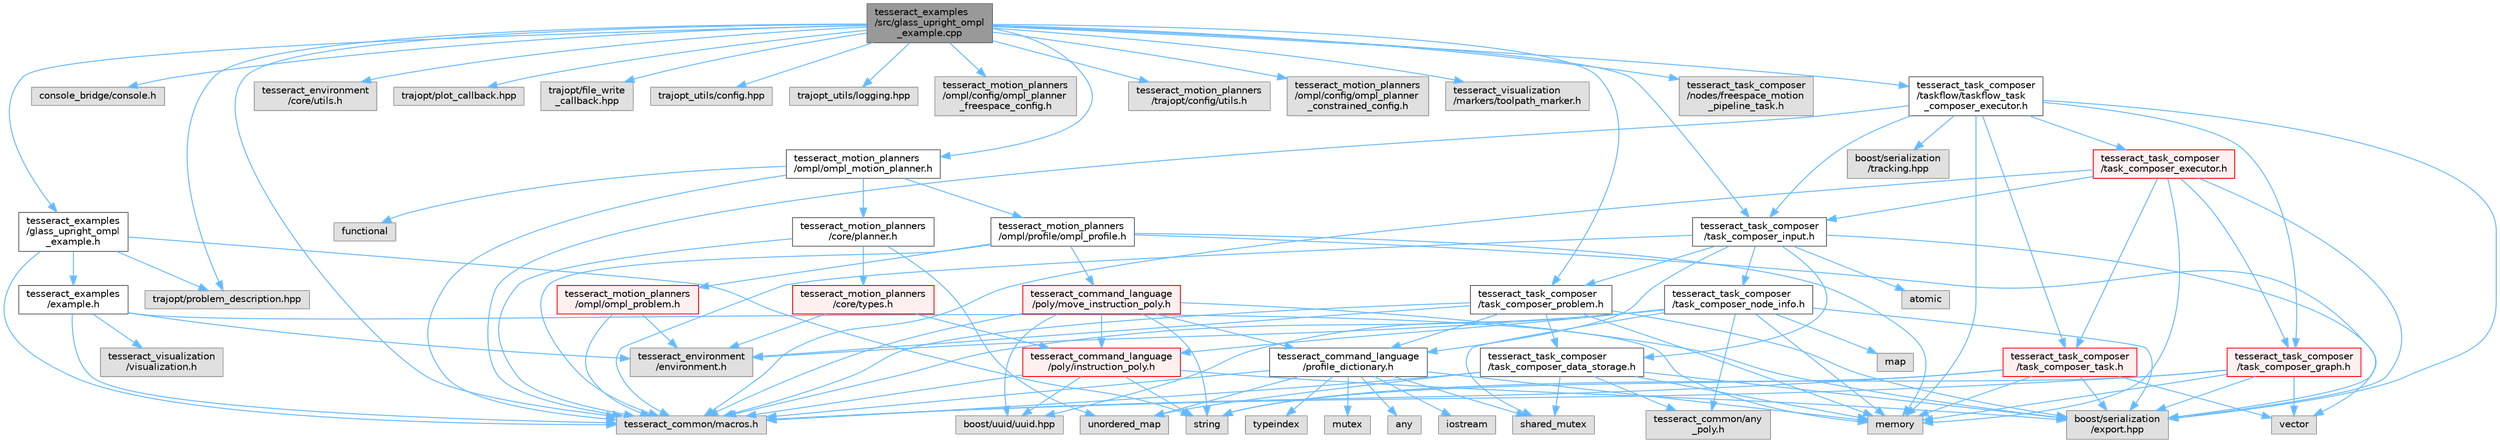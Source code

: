 digraph "tesseract_examples/src/glass_upright_ompl_example.cpp"
{
 // LATEX_PDF_SIZE
  bgcolor="transparent";
  edge [fontname=Helvetica,fontsize=10,labelfontname=Helvetica,labelfontsize=10];
  node [fontname=Helvetica,fontsize=10,shape=box,height=0.2,width=0.4];
  Node1 [label="tesseract_examples\l/src/glass_upright_ompl\l_example.cpp",height=0.2,width=0.4,color="gray40", fillcolor="grey60", style="filled", fontcolor="black",tooltip="Glass upright OMPL example implementation."];
  Node1 -> Node2 [color="steelblue1",style="solid"];
  Node2 [label="tesseract_common/macros.h",height=0.2,width=0.4,color="grey60", fillcolor="#E0E0E0", style="filled",tooltip=" "];
  Node1 -> Node3 [color="steelblue1",style="solid"];
  Node3 [label="console_bridge/console.h",height=0.2,width=0.4,color="grey60", fillcolor="#E0E0E0", style="filled",tooltip=" "];
  Node1 -> Node4 [color="steelblue1",style="solid"];
  Node4 [label="tesseract_examples\l/glass_upright_ompl\l_example.h",height=0.2,width=0.4,color="grey40", fillcolor="white", style="filled",URL="$de/db3/glass__upright__ompl__example_8h.html",tooltip="An example of a robot with fixed orientation but free to move in cartesian space."];
  Node4 -> Node2 [color="steelblue1",style="solid"];
  Node4 -> Node5 [color="steelblue1",style="solid"];
  Node5 [label="trajopt/problem_description.hpp",height=0.2,width=0.4,color="grey60", fillcolor="#E0E0E0", style="filled",tooltip=" "];
  Node4 -> Node6 [color="steelblue1",style="solid"];
  Node6 [label="string",height=0.2,width=0.4,color="grey60", fillcolor="#E0E0E0", style="filled",tooltip=" "];
  Node4 -> Node7 [color="steelblue1",style="solid"];
  Node7 [label="tesseract_examples\l/example.h",height=0.2,width=0.4,color="grey40", fillcolor="white", style="filled",URL="$df/d24/example_8h.html",tooltip=" "];
  Node7 -> Node2 [color="steelblue1",style="solid"];
  Node7 -> Node8 [color="steelblue1",style="solid"];
  Node8 [label="memory",height=0.2,width=0.4,color="grey60", fillcolor="#E0E0E0", style="filled",tooltip=" "];
  Node7 -> Node9 [color="steelblue1",style="solid"];
  Node9 [label="tesseract_environment\l/environment.h",height=0.2,width=0.4,color="grey60", fillcolor="#E0E0E0", style="filled",tooltip=" "];
  Node7 -> Node10 [color="steelblue1",style="solid"];
  Node10 [label="tesseract_visualization\l/visualization.h",height=0.2,width=0.4,color="grey60", fillcolor="#E0E0E0", style="filled",tooltip=" "];
  Node1 -> Node11 [color="steelblue1",style="solid"];
  Node11 [label="tesseract_environment\l/core/utils.h",height=0.2,width=0.4,color="grey60", fillcolor="#E0E0E0", style="filled",tooltip=" "];
  Node1 -> Node12 [color="steelblue1",style="solid"];
  Node12 [label="trajopt/plot_callback.hpp",height=0.2,width=0.4,color="grey60", fillcolor="#E0E0E0", style="filled",tooltip=" "];
  Node1 -> Node13 [color="steelblue1",style="solid"];
  Node13 [label="trajopt/file_write\l_callback.hpp",height=0.2,width=0.4,color="grey60", fillcolor="#E0E0E0", style="filled",tooltip=" "];
  Node1 -> Node5 [color="steelblue1",style="solid"];
  Node1 -> Node14 [color="steelblue1",style="solid"];
  Node14 [label="trajopt_utils/config.hpp",height=0.2,width=0.4,color="grey60", fillcolor="#E0E0E0", style="filled",tooltip=" "];
  Node1 -> Node15 [color="steelblue1",style="solid"];
  Node15 [label="trajopt_utils/logging.hpp",height=0.2,width=0.4,color="grey60", fillcolor="#E0E0E0", style="filled",tooltip=" "];
  Node1 -> Node16 [color="steelblue1",style="solid"];
  Node16 [label="tesseract_motion_planners\l/ompl/config/ompl_planner\l_freespace_config.h",height=0.2,width=0.4,color="grey60", fillcolor="#E0E0E0", style="filled",tooltip=" "];
  Node1 -> Node17 [color="steelblue1",style="solid"];
  Node17 [label="tesseract_motion_planners\l/ompl/ompl_motion_planner.h",height=0.2,width=0.4,color="grey40", fillcolor="white", style="filled",URL="$d2/dec/ompl__motion__planner_8h.html",tooltip="Tesseract OMPL motion planner."];
  Node17 -> Node2 [color="steelblue1",style="solid"];
  Node17 -> Node18 [color="steelblue1",style="solid"];
  Node18 [label="functional",height=0.2,width=0.4,color="grey60", fillcolor="#E0E0E0", style="filled",tooltip=" "];
  Node17 -> Node19 [color="steelblue1",style="solid"];
  Node19 [label="tesseract_motion_planners\l/core/planner.h",height=0.2,width=0.4,color="grey40", fillcolor="white", style="filled",URL="$d7/d8c/planner_8h.html",tooltip="Planner Interface Class."];
  Node19 -> Node2 [color="steelblue1",style="solid"];
  Node19 -> Node20 [color="steelblue1",style="solid"];
  Node20 [label="unordered_map",height=0.2,width=0.4,color="grey60", fillcolor="#E0E0E0", style="filled",tooltip=" "];
  Node19 -> Node21 [color="steelblue1",style="solid"];
  Node21 [label="tesseract_motion_planners\l/core/types.h",height=0.2,width=0.4,color="red", fillcolor="#FFF0F0", style="filled",URL="$d1/d6d/tesseract__motion__planners_2core_2include_2tesseract__motion__planners_2core_2types_8h.html",tooltip=" "];
  Node21 -> Node9 [color="steelblue1",style="solid"];
  Node21 -> Node23 [color="steelblue1",style="solid"];
  Node23 [label="tesseract_command_language\l/poly/instruction_poly.h",height=0.2,width=0.4,color="red", fillcolor="#FFF0F0", style="filled",URL="$d1/db1/instruction__poly_8h.html",tooltip=" "];
  Node23 -> Node2 [color="steelblue1",style="solid"];
  Node23 -> Node6 [color="steelblue1",style="solid"];
  Node23 -> Node25 [color="steelblue1",style="solid"];
  Node25 [label="boost/serialization\l/export.hpp",height=0.2,width=0.4,color="grey60", fillcolor="#E0E0E0", style="filled",tooltip=" "];
  Node23 -> Node27 [color="steelblue1",style="solid"];
  Node27 [label="boost/uuid/uuid.hpp",height=0.2,width=0.4,color="grey60", fillcolor="#E0E0E0", style="filled",tooltip=" "];
  Node17 -> Node47 [color="steelblue1",style="solid"];
  Node47 [label="tesseract_motion_planners\l/ompl/profile/ompl_profile.h",height=0.2,width=0.4,color="grey40", fillcolor="white", style="filled",URL="$d5/d9f/ompl__profile_8h.html",tooltip="Tesseract OMPL profile."];
  Node47 -> Node2 [color="steelblue1",style="solid"];
  Node47 -> Node33 [color="steelblue1",style="solid"];
  Node33 [label="vector",height=0.2,width=0.4,color="grey60", fillcolor="#E0E0E0", style="filled",tooltip=" "];
  Node47 -> Node8 [color="steelblue1",style="solid"];
  Node47 -> Node34 [color="steelblue1",style="solid"];
  Node34 [label="tesseract_command_language\l/poly/move_instruction_poly.h",height=0.2,width=0.4,color="red", fillcolor="#FFF0F0", style="filled",URL="$dc/df1/move__instruction__poly_8h.html",tooltip="The move instruction interface."];
  Node34 -> Node2 [color="steelblue1",style="solid"];
  Node34 -> Node6 [color="steelblue1",style="solid"];
  Node34 -> Node25 [color="steelblue1",style="solid"];
  Node34 -> Node27 [color="steelblue1",style="solid"];
  Node34 -> Node23 [color="steelblue1",style="solid"];
  Node34 -> Node39 [color="steelblue1",style="solid"];
  Node39 [label="tesseract_command_language\l/profile_dictionary.h",height=0.2,width=0.4,color="grey40", fillcolor="white", style="filled",URL="$dd/dd6/profile__dictionary_8h.html",tooltip="This is a profile dictionary for storing all profiles."];
  Node39 -> Node2 [color="steelblue1",style="solid"];
  Node39 -> Node40 [color="steelblue1",style="solid"];
  Node40 [label="any",height=0.2,width=0.4,color="grey60", fillcolor="#E0E0E0", style="filled",tooltip=" "];
  Node39 -> Node41 [color="steelblue1",style="solid"];
  Node41 [label="iostream",height=0.2,width=0.4,color="grey60", fillcolor="#E0E0E0", style="filled",tooltip=" "];
  Node39 -> Node29 [color="steelblue1",style="solid"];
  Node29 [label="typeindex",height=0.2,width=0.4,color="grey60", fillcolor="#E0E0E0", style="filled",tooltip=" "];
  Node39 -> Node20 [color="steelblue1",style="solid"];
  Node39 -> Node8 [color="steelblue1",style="solid"];
  Node39 -> Node42 [color="steelblue1",style="solid"];
  Node42 [label="mutex",height=0.2,width=0.4,color="grey60", fillcolor="#E0E0E0", style="filled",tooltip=" "];
  Node39 -> Node43 [color="steelblue1",style="solid"];
  Node43 [label="shared_mutex",height=0.2,width=0.4,color="grey60", fillcolor="#E0E0E0", style="filled",tooltip=" "];
  Node47 -> Node48 [color="steelblue1",style="solid"];
  Node48 [label="tesseract_motion_planners\l/ompl/ompl_problem.h",height=0.2,width=0.4,color="red", fillcolor="#FFF0F0", style="filled",URL="$dd/d3c/ompl__problem_8h.html",tooltip="Tesseract OMPL problem definition."];
  Node48 -> Node2 [color="steelblue1",style="solid"];
  Node48 -> Node9 [color="steelblue1",style="solid"];
  Node1 -> Node60 [color="steelblue1",style="solid"];
  Node60 [label="tesseract_motion_planners\l/trajopt/config/utils.h",height=0.2,width=0.4,color="grey60", fillcolor="#E0E0E0", style="filled",tooltip=" "];
  Node1 -> Node61 [color="steelblue1",style="solid"];
  Node61 [label="tesseract_motion_planners\l/ompl/config/ompl_planner\l_constrained_config.h",height=0.2,width=0.4,color="grey60", fillcolor="#E0E0E0", style="filled",tooltip=" "];
  Node1 -> Node62 [color="steelblue1",style="solid"];
  Node62 [label="tesseract_visualization\l/markers/toolpath_marker.h",height=0.2,width=0.4,color="grey60", fillcolor="#E0E0E0", style="filled",tooltip=" "];
  Node1 -> Node63 [color="steelblue1",style="solid"];
  Node63 [label="tesseract_task_composer\l/task_composer_problem.h",height=0.2,width=0.4,color="grey40", fillcolor="white", style="filled",URL="$d7/d6d/task__composer__problem_8h.html",tooltip="A task composer server problem."];
  Node63 -> Node2 [color="steelblue1",style="solid"];
  Node63 -> Node8 [color="steelblue1",style="solid"];
  Node63 -> Node9 [color="steelblue1",style="solid"];
  Node63 -> Node39 [color="steelblue1",style="solid"];
  Node63 -> Node64 [color="steelblue1",style="solid"];
  Node64 [label="tesseract_task_composer\l/task_composer_data_storage.h",height=0.2,width=0.4,color="grey40", fillcolor="white", style="filled",URL="$dc/dc5/task__composer__data__storage_8h.html",tooltip="Data storage used when executing the pipeline."];
  Node64 -> Node2 [color="steelblue1",style="solid"];
  Node64 -> Node8 [color="steelblue1",style="solid"];
  Node64 -> Node20 [color="steelblue1",style="solid"];
  Node64 -> Node43 [color="steelblue1",style="solid"];
  Node64 -> Node46 [color="steelblue1",style="solid"];
  Node46 [label="tesseract_common/any\l_poly.h",height=0.2,width=0.4,color="grey60", fillcolor="#E0E0E0", style="filled",tooltip=" "];
  Node64 -> Node25 [color="steelblue1",style="solid"];
  Node63 -> Node25 [color="steelblue1",style="solid"];
  Node1 -> Node65 [color="steelblue1",style="solid"];
  Node65 [label="tesseract_task_composer\l/task_composer_input.h",height=0.2,width=0.4,color="grey40", fillcolor="white", style="filled",URL="$db/ddf/task__composer__input_8h.html",tooltip="The input data structure to the pipeline."];
  Node65 -> Node2 [color="steelblue1",style="solid"];
  Node65 -> Node66 [color="steelblue1",style="solid"];
  Node66 [label="atomic",height=0.2,width=0.4,color="grey60", fillcolor="#E0E0E0", style="filled",tooltip=" "];
  Node65 -> Node39 [color="steelblue1",style="solid"];
  Node65 -> Node64 [color="steelblue1",style="solid"];
  Node65 -> Node67 [color="steelblue1",style="solid"];
  Node67 [label="tesseract_task_composer\l/task_composer_node_info.h",height=0.2,width=0.4,color="grey40", fillcolor="white", style="filled",URL="$d7/d2c/task__composer__node__info_8h.html",tooltip="Task composer node info."];
  Node67 -> Node2 [color="steelblue1",style="solid"];
  Node67 -> Node8 [color="steelblue1",style="solid"];
  Node67 -> Node43 [color="steelblue1",style="solid"];
  Node67 -> Node68 [color="steelblue1",style="solid"];
  Node68 [label="map",height=0.2,width=0.4,color="grey60", fillcolor="#E0E0E0", style="filled",tooltip=" "];
  Node67 -> Node27 [color="steelblue1",style="solid"];
  Node67 -> Node9 [color="steelblue1",style="solid"];
  Node67 -> Node23 [color="steelblue1",style="solid"];
  Node67 -> Node46 [color="steelblue1",style="solid"];
  Node67 -> Node25 [color="steelblue1",style="solid"];
  Node65 -> Node63 [color="steelblue1",style="solid"];
  Node65 -> Node25 [color="steelblue1",style="solid"];
  Node1 -> Node69 [color="steelblue1",style="solid"];
  Node69 [label="tesseract_task_composer\l/nodes/freespace_motion\l_pipeline_task.h",height=0.2,width=0.4,color="grey60", fillcolor="#E0E0E0", style="filled",tooltip=" "];
  Node1 -> Node70 [color="steelblue1",style="solid"];
  Node70 [label="tesseract_task_composer\l/taskflow/taskflow_task\l_composer_executor.h",height=0.2,width=0.4,color="grey40", fillcolor="white", style="filled",URL="$da/d8c/taskflow__task__composer__executor_8h.html",tooltip="The tasflow executor implementation."];
  Node70 -> Node2 [color="steelblue1",style="solid"];
  Node70 -> Node8 [color="steelblue1",style="solid"];
  Node70 -> Node71 [color="steelblue1",style="solid"];
  Node71 [label="tesseract_task_composer\l/task_composer_executor.h",height=0.2,width=0.4,color="red", fillcolor="#FFF0F0", style="filled",URL="$d6/dab/task__composer__executor_8h.html",tooltip="The executor for executing task graphs."];
  Node71 -> Node2 [color="steelblue1",style="solid"];
  Node71 -> Node8 [color="steelblue1",style="solid"];
  Node71 -> Node72 [color="steelblue1",style="solid"];
  Node72 [label="tesseract_task_composer\l/task_composer_graph.h",height=0.2,width=0.4,color="red", fillcolor="#FFF0F0", style="filled",URL="$d4/d58/task__composer__graph_8h.html",tooltip="A task graph."];
  Node72 -> Node2 [color="steelblue1",style="solid"];
  Node72 -> Node6 [color="steelblue1",style="solid"];
  Node72 -> Node33 [color="steelblue1",style="solid"];
  Node72 -> Node8 [color="steelblue1",style="solid"];
  Node72 -> Node25 [color="steelblue1",style="solid"];
  Node71 -> Node74 [color="steelblue1",style="solid"];
  Node74 [label="tesseract_task_composer\l/task_composer_task.h",height=0.2,width=0.4,color="red", fillcolor="#FFF0F0", style="filled",URL="$da/d71/task__composer__task_8h.html",tooltip="A task in the pipeline."];
  Node74 -> Node2 [color="steelblue1",style="solid"];
  Node74 -> Node6 [color="steelblue1",style="solid"];
  Node74 -> Node33 [color="steelblue1",style="solid"];
  Node74 -> Node8 [color="steelblue1",style="solid"];
  Node74 -> Node25 [color="steelblue1",style="solid"];
  Node71 -> Node65 [color="steelblue1",style="solid"];
  Node71 -> Node25 [color="steelblue1",style="solid"];
  Node70 -> Node72 [color="steelblue1",style="solid"];
  Node70 -> Node74 [color="steelblue1",style="solid"];
  Node70 -> Node65 [color="steelblue1",style="solid"];
  Node70 -> Node25 [color="steelblue1",style="solid"];
  Node70 -> Node78 [color="steelblue1",style="solid"];
  Node78 [label="boost/serialization\l/tracking.hpp",height=0.2,width=0.4,color="grey60", fillcolor="#E0E0E0", style="filled",tooltip=" "];
}
